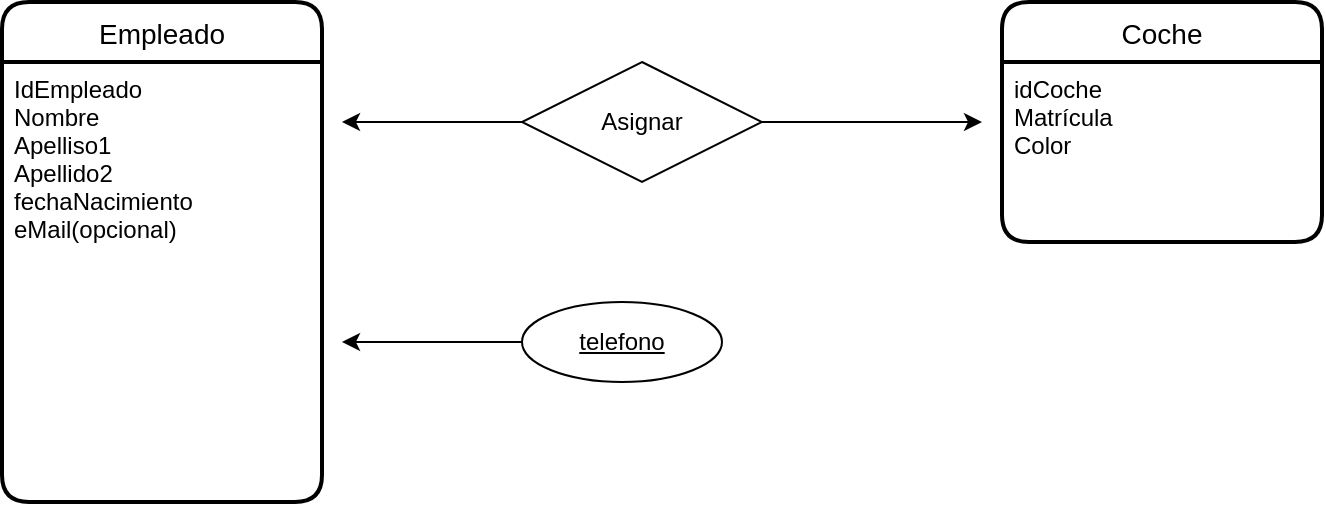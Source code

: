 <mxfile version="20.8.10" type="device" pages="4"><diagram id="R2lEEEUBdFMjLlhIrx00" name="entidades"><mxGraphModel dx="1434" dy="764" grid="1" gridSize="10" guides="1" tooltips="1" connect="1" arrows="1" fold="1" page="1" pageScale="1" pageWidth="850" pageHeight="1100" math="0" shadow="0" extFonts="Permanent Marker^https://fonts.googleapis.com/css?family=Permanent+Marker"><root><mxCell id="0"/><mxCell id="1" parent="0"/><mxCell id="zw_37lfMksL4jFPMKQvm-5" value="Empleado" style="swimlane;childLayout=stackLayout;horizontal=1;startSize=30;horizontalStack=0;rounded=1;fontSize=14;fontStyle=0;strokeWidth=2;resizeParent=0;resizeLast=1;shadow=0;dashed=0;align=center;" vertex="1" parent="1"><mxGeometry x="120" y="280" width="160" height="250" as="geometry"/></mxCell><mxCell id="zw_37lfMksL4jFPMKQvm-6" value="IdEmpleado&#10;Nombre&#10;Apelliso1&#10;Apellido2&#10;fechaNacimiento&#10;eMail(opcional)" style="align=left;strokeColor=none;fillColor=none;spacingLeft=4;fontSize=12;verticalAlign=top;resizable=0;rotatable=0;part=1;" vertex="1" parent="zw_37lfMksL4jFPMKQvm-5"><mxGeometry y="30" width="160" height="220" as="geometry"/></mxCell><mxCell id="zw_37lfMksL4jFPMKQvm-7" value="Coche" style="swimlane;childLayout=stackLayout;horizontal=1;startSize=30;horizontalStack=0;rounded=1;fontSize=14;fontStyle=0;strokeWidth=2;resizeParent=0;resizeLast=1;shadow=0;dashed=0;align=center;" vertex="1" parent="1"><mxGeometry x="620" y="280" width="160" height="120" as="geometry"/></mxCell><mxCell id="zw_37lfMksL4jFPMKQvm-8" value="idCoche&#10;Matrícula&#10;Color" style="align=left;strokeColor=none;fillColor=none;spacingLeft=4;fontSize=12;verticalAlign=top;resizable=0;rotatable=0;part=1;" vertex="1" parent="zw_37lfMksL4jFPMKQvm-7"><mxGeometry y="30" width="160" height="90" as="geometry"/></mxCell><mxCell id="zw_37lfMksL4jFPMKQvm-10" style="edgeStyle=orthogonalEdgeStyle;rounded=0;orthogonalLoop=1;jettySize=auto;html=1;exitX=0;exitY=0.5;exitDx=0;exitDy=0;" edge="1" parent="1" source="zw_37lfMksL4jFPMKQvm-9"><mxGeometry relative="1" as="geometry"><mxPoint x="290" y="340" as="targetPoint"/></mxGeometry></mxCell><mxCell id="zw_37lfMksL4jFPMKQvm-11" style="edgeStyle=orthogonalEdgeStyle;rounded=0;orthogonalLoop=1;jettySize=auto;html=1;exitX=1;exitY=0.5;exitDx=0;exitDy=0;" edge="1" parent="1" source="zw_37lfMksL4jFPMKQvm-9"><mxGeometry relative="1" as="geometry"><mxPoint x="610" y="340" as="targetPoint"/></mxGeometry></mxCell><mxCell id="zw_37lfMksL4jFPMKQvm-9" value="Asignar" style="shape=rhombus;perimeter=rhombusPerimeter;whiteSpace=wrap;html=1;align=center;" vertex="1" parent="1"><mxGeometry x="380" y="310" width="120" height="60" as="geometry"/></mxCell><mxCell id="zw_37lfMksL4jFPMKQvm-13" style="edgeStyle=orthogonalEdgeStyle;rounded=0;orthogonalLoop=1;jettySize=auto;html=1;" edge="1" parent="1" source="zw_37lfMksL4jFPMKQvm-12"><mxGeometry relative="1" as="geometry"><mxPoint x="290" y="450" as="targetPoint"/></mxGeometry></mxCell><mxCell id="zw_37lfMksL4jFPMKQvm-12" value="telefono" style="ellipse;whiteSpace=wrap;html=1;align=center;fontStyle=4;" vertex="1" parent="1"><mxGeometry x="380" y="430" width="100" height="40" as="geometry"/></mxCell></root></mxGraphModel></diagram><diagram id="awpcq_ViJyCwSMotfloe" name="entidades_PK"><mxGraphModel dx="1434" dy="764" grid="1" gridSize="10" guides="1" tooltips="1" connect="1" arrows="1" fold="1" page="1" pageScale="1" pageWidth="827" pageHeight="1169" math="0" shadow="0"><root><mxCell id="0"/><mxCell id="1" parent="0"/><mxCell id="HaqreDnMeWha5cmMDqxY-1" value="Empleado" style="swimlane;childLayout=stackLayout;horizontal=1;startSize=30;horizontalStack=0;rounded=1;fontSize=14;fontStyle=0;strokeWidth=2;resizeParent=0;resizeLast=1;shadow=0;dashed=0;align=center;" vertex="1" parent="1"><mxGeometry x="80" y="160" width="160" height="250" as="geometry"/></mxCell><mxCell id="HaqreDnMeWha5cmMDqxY-2" value="IdEmpleado&#10;Nombre&#10;Apelliso1&#10;Apellido2&#10;fechaNacimiento&#10;eMail(opcional)" style="align=left;strokeColor=none;fillColor=none;spacingLeft=4;fontSize=12;verticalAlign=top;resizable=0;rotatable=0;part=1;" vertex="1" parent="HaqreDnMeWha5cmMDqxY-1"><mxGeometry y="30" width="160" height="220" as="geometry"/></mxCell><mxCell id="HaqreDnMeWha5cmMDqxY-3" value="empleados" style="shape=table;startSize=30;container=1;collapsible=1;childLayout=tableLayout;fixedRows=1;rowLines=0;fontStyle=1;align=center;resizeLast=1;" vertex="1" parent="1"><mxGeometry x="360" y="160" width="180" height="420" as="geometry"/></mxCell><mxCell id="HaqreDnMeWha5cmMDqxY-4" value="" style="shape=tableRow;horizontal=0;startSize=0;swimlaneHead=0;swimlaneBody=0;fillColor=none;collapsible=0;dropTarget=0;points=[[0,0.5],[1,0.5]];portConstraint=eastwest;top=0;left=0;right=0;bottom=1;" vertex="1" parent="HaqreDnMeWha5cmMDqxY-3"><mxGeometry y="30" width="180" height="30" as="geometry"/></mxCell><mxCell id="HaqreDnMeWha5cmMDqxY-5" value="PK" style="shape=partialRectangle;connectable=0;fillColor=none;top=0;left=0;bottom=0;right=0;fontStyle=1;overflow=hidden;" vertex="1" parent="HaqreDnMeWha5cmMDqxY-4"><mxGeometry width="30" height="30" as="geometry"><mxRectangle width="30" height="30" as="alternateBounds"/></mxGeometry></mxCell><mxCell id="HaqreDnMeWha5cmMDqxY-6" value="idEmpleado" style="shape=partialRectangle;connectable=0;fillColor=none;top=0;left=0;bottom=0;right=0;align=left;spacingLeft=6;fontStyle=5;overflow=hidden;" vertex="1" parent="HaqreDnMeWha5cmMDqxY-4"><mxGeometry x="30" width="150" height="30" as="geometry"><mxRectangle width="150" height="30" as="alternateBounds"/></mxGeometry></mxCell><mxCell id="HaqreDnMeWha5cmMDqxY-7" value="" style="shape=tableRow;horizontal=0;startSize=0;swimlaneHead=0;swimlaneBody=0;fillColor=none;collapsible=0;dropTarget=0;points=[[0,0.5],[1,0.5]];portConstraint=eastwest;top=0;left=0;right=0;bottom=0;" vertex="1" parent="HaqreDnMeWha5cmMDqxY-3"><mxGeometry y="60" width="180" height="30" as="geometry"/></mxCell><mxCell id="HaqreDnMeWha5cmMDqxY-8" value="" style="shape=partialRectangle;connectable=0;fillColor=none;top=0;left=0;bottom=0;right=0;editable=1;overflow=hidden;" vertex="1" parent="HaqreDnMeWha5cmMDqxY-7"><mxGeometry width="30" height="30" as="geometry"><mxRectangle width="30" height="30" as="alternateBounds"/></mxGeometry></mxCell><mxCell id="HaqreDnMeWha5cmMDqxY-9" value="Nombre" style="shape=partialRectangle;connectable=0;fillColor=none;top=0;left=0;bottom=0;right=0;align=left;spacingLeft=6;overflow=hidden;fontStyle=4" vertex="1" parent="HaqreDnMeWha5cmMDqxY-7"><mxGeometry x="30" width="150" height="30" as="geometry"><mxRectangle width="150" height="30" as="alternateBounds"/></mxGeometry></mxCell><mxCell id="HaqreDnMeWha5cmMDqxY-10" value="" style="shape=tableRow;horizontal=0;startSize=0;swimlaneHead=0;swimlaneBody=0;fillColor=none;collapsible=0;dropTarget=0;points=[[0,0.5],[1,0.5]];portConstraint=eastwest;top=0;left=0;right=0;bottom=0;" vertex="1" parent="HaqreDnMeWha5cmMDqxY-3"><mxGeometry y="90" width="180" height="30" as="geometry"/></mxCell><mxCell id="HaqreDnMeWha5cmMDqxY-11" value="" style="shape=partialRectangle;connectable=0;fillColor=none;top=0;left=0;bottom=0;right=0;editable=1;overflow=hidden;" vertex="1" parent="HaqreDnMeWha5cmMDqxY-10"><mxGeometry width="30" height="30" as="geometry"><mxRectangle width="30" height="30" as="alternateBounds"/></mxGeometry></mxCell><mxCell id="HaqreDnMeWha5cmMDqxY-12" value="Apellido1" style="shape=partialRectangle;connectable=0;fillColor=none;top=0;left=0;bottom=0;right=0;align=left;spacingLeft=6;overflow=hidden;fontStyle=4" vertex="1" parent="HaqreDnMeWha5cmMDqxY-10"><mxGeometry x="30" width="150" height="30" as="geometry"><mxRectangle width="150" height="30" as="alternateBounds"/></mxGeometry></mxCell><mxCell id="HaqreDnMeWha5cmMDqxY-13" value="" style="shape=tableRow;horizontal=0;startSize=0;swimlaneHead=0;swimlaneBody=0;fillColor=none;collapsible=0;dropTarget=0;points=[[0,0.5],[1,0.5]];portConstraint=eastwest;top=0;left=0;right=0;bottom=0;" vertex="1" parent="HaqreDnMeWha5cmMDqxY-3"><mxGeometry y="120" width="180" height="30" as="geometry"/></mxCell><mxCell id="HaqreDnMeWha5cmMDqxY-14" value="" style="shape=partialRectangle;connectable=0;fillColor=none;top=0;left=0;bottom=0;right=0;editable=1;overflow=hidden;" vertex="1" parent="HaqreDnMeWha5cmMDqxY-13"><mxGeometry width="30" height="30" as="geometry"><mxRectangle width="30" height="30" as="alternateBounds"/></mxGeometry></mxCell><mxCell id="HaqreDnMeWha5cmMDqxY-15" value="Apellido2" style="shape=partialRectangle;connectable=0;fillColor=none;top=0;left=0;bottom=0;right=0;align=left;spacingLeft=6;overflow=hidden;" vertex="1" parent="HaqreDnMeWha5cmMDqxY-13"><mxGeometry x="30" width="150" height="30" as="geometry"><mxRectangle width="150" height="30" as="alternateBounds"/></mxGeometry></mxCell><mxCell id="HaqreDnMeWha5cmMDqxY-16" value="" style="shape=tableRow;horizontal=0;startSize=0;swimlaneHead=0;swimlaneBody=0;fillColor=none;collapsible=0;dropTarget=0;points=[[0,0.5],[1,0.5]];portConstraint=eastwest;top=0;left=0;right=0;bottom=0;" vertex="1" parent="HaqreDnMeWha5cmMDqxY-3"><mxGeometry y="150" width="180" height="30" as="geometry"/></mxCell><mxCell id="HaqreDnMeWha5cmMDqxY-17" value="" style="shape=partialRectangle;connectable=0;fillColor=none;top=0;left=0;bottom=0;right=0;editable=1;overflow=hidden;" vertex="1" parent="HaqreDnMeWha5cmMDqxY-16"><mxGeometry width="30" height="30" as="geometry"><mxRectangle width="30" height="30" as="alternateBounds"/></mxGeometry></mxCell><mxCell id="HaqreDnMeWha5cmMDqxY-18" value="FechaNacimiento" style="shape=partialRectangle;connectable=0;fillColor=none;top=0;left=0;bottom=0;right=0;align=left;spacingLeft=6;overflow=hidden;fontStyle=4" vertex="1" parent="HaqreDnMeWha5cmMDqxY-16"><mxGeometry x="30" width="150" height="30" as="geometry"><mxRectangle width="150" height="30" as="alternateBounds"/></mxGeometry></mxCell><mxCell id="HaqreDnMeWha5cmMDqxY-19" value="" style="shape=tableRow;horizontal=0;startSize=0;swimlaneHead=0;swimlaneBody=0;fillColor=none;collapsible=0;dropTarget=0;points=[[0,0.5],[1,0.5]];portConstraint=eastwest;top=0;left=0;right=0;bottom=0;" vertex="1" parent="HaqreDnMeWha5cmMDqxY-3"><mxGeometry y="180" width="180" height="30" as="geometry"/></mxCell><mxCell id="HaqreDnMeWha5cmMDqxY-20" value="" style="shape=partialRectangle;connectable=0;fillColor=none;top=0;left=0;bottom=0;right=0;editable=1;overflow=hidden;" vertex="1" parent="HaqreDnMeWha5cmMDqxY-19"><mxGeometry width="30" height="30" as="geometry"><mxRectangle width="30" height="30" as="alternateBounds"/></mxGeometry></mxCell><mxCell id="HaqreDnMeWha5cmMDqxY-21" value="eMail" style="shape=partialRectangle;connectable=0;fillColor=none;top=0;left=0;bottom=0;right=0;align=left;spacingLeft=6;overflow=hidden;" vertex="1" parent="HaqreDnMeWha5cmMDqxY-19"><mxGeometry x="30" width="150" height="30" as="geometry"><mxRectangle width="150" height="30" as="alternateBounds"/></mxGeometry></mxCell></root></mxGraphModel></diagram><diagram id="XpFYEXvtQI0kRdkjN7fq" name="Cardinalidad 1-N"><mxGraphModel dx="1434" dy="764" grid="1" gridSize="10" guides="1" tooltips="1" connect="1" arrows="1" fold="1" page="1" pageScale="1" pageWidth="827" pageHeight="1169" math="0" shadow="0"><root><mxCell id="0"/><mxCell id="1" parent="0"/><mxCell id="WuA3ubPJ5JttYAmmpCq1-1" value="empleados" style="shape=table;startSize=30;container=1;collapsible=1;childLayout=tableLayout;fixedRows=1;rowLines=0;fontStyle=1;align=center;resizeLast=1;" vertex="1" parent="1"><mxGeometry x="40" y="160" width="180" height="420" as="geometry"/></mxCell><mxCell id="WuA3ubPJ5JttYAmmpCq1-2" value="" style="shape=tableRow;horizontal=0;startSize=0;swimlaneHead=0;swimlaneBody=0;fillColor=none;collapsible=0;dropTarget=0;points=[[0,0.5],[1,0.5]];portConstraint=eastwest;top=0;left=0;right=0;bottom=1;" vertex="1" parent="WuA3ubPJ5JttYAmmpCq1-1"><mxGeometry y="30" width="180" height="30" as="geometry"/></mxCell><mxCell id="WuA3ubPJ5JttYAmmpCq1-3" value="PK" style="shape=partialRectangle;connectable=0;fillColor=none;top=0;left=0;bottom=0;right=0;fontStyle=1;overflow=hidden;" vertex="1" parent="WuA3ubPJ5JttYAmmpCq1-2"><mxGeometry width="30" height="30" as="geometry"><mxRectangle width="30" height="30" as="alternateBounds"/></mxGeometry></mxCell><mxCell id="WuA3ubPJ5JttYAmmpCq1-4" value="idEmpleado" style="shape=partialRectangle;connectable=0;fillColor=none;top=0;left=0;bottom=0;right=0;align=left;spacingLeft=6;fontStyle=5;overflow=hidden;" vertex="1" parent="WuA3ubPJ5JttYAmmpCq1-2"><mxGeometry x="30" width="150" height="30" as="geometry"><mxRectangle width="150" height="30" as="alternateBounds"/></mxGeometry></mxCell><mxCell id="WuA3ubPJ5JttYAmmpCq1-5" value="" style="shape=tableRow;horizontal=0;startSize=0;swimlaneHead=0;swimlaneBody=0;fillColor=none;collapsible=0;dropTarget=0;points=[[0,0.5],[1,0.5]];portConstraint=eastwest;top=0;left=0;right=0;bottom=0;" vertex="1" parent="WuA3ubPJ5JttYAmmpCq1-1"><mxGeometry y="60" width="180" height="30" as="geometry"/></mxCell><mxCell id="WuA3ubPJ5JttYAmmpCq1-6" value="" style="shape=partialRectangle;connectable=0;fillColor=none;top=0;left=0;bottom=0;right=0;editable=1;overflow=hidden;" vertex="1" parent="WuA3ubPJ5JttYAmmpCq1-5"><mxGeometry width="30" height="30" as="geometry"><mxRectangle width="30" height="30" as="alternateBounds"/></mxGeometry></mxCell><mxCell id="WuA3ubPJ5JttYAmmpCq1-7" value="Nombre" style="shape=partialRectangle;connectable=0;fillColor=none;top=0;left=0;bottom=0;right=0;align=left;spacingLeft=6;overflow=hidden;fontStyle=4" vertex="1" parent="WuA3ubPJ5JttYAmmpCq1-5"><mxGeometry x="30" width="150" height="30" as="geometry"><mxRectangle width="150" height="30" as="alternateBounds"/></mxGeometry></mxCell><mxCell id="WuA3ubPJ5JttYAmmpCq1-8" value="" style="shape=tableRow;horizontal=0;startSize=0;swimlaneHead=0;swimlaneBody=0;fillColor=none;collapsible=0;dropTarget=0;points=[[0,0.5],[1,0.5]];portConstraint=eastwest;top=0;left=0;right=0;bottom=0;" vertex="1" parent="WuA3ubPJ5JttYAmmpCq1-1"><mxGeometry y="90" width="180" height="30" as="geometry"/></mxCell><mxCell id="WuA3ubPJ5JttYAmmpCq1-9" value="" style="shape=partialRectangle;connectable=0;fillColor=none;top=0;left=0;bottom=0;right=0;editable=1;overflow=hidden;" vertex="1" parent="WuA3ubPJ5JttYAmmpCq1-8"><mxGeometry width="30" height="30" as="geometry"><mxRectangle width="30" height="30" as="alternateBounds"/></mxGeometry></mxCell><mxCell id="WuA3ubPJ5JttYAmmpCq1-10" value="Apellido1" style="shape=partialRectangle;connectable=0;fillColor=none;top=0;left=0;bottom=0;right=0;align=left;spacingLeft=6;overflow=hidden;fontStyle=4" vertex="1" parent="WuA3ubPJ5JttYAmmpCq1-8"><mxGeometry x="30" width="150" height="30" as="geometry"><mxRectangle width="150" height="30" as="alternateBounds"/></mxGeometry></mxCell><mxCell id="WuA3ubPJ5JttYAmmpCq1-11" value="" style="shape=tableRow;horizontal=0;startSize=0;swimlaneHead=0;swimlaneBody=0;fillColor=none;collapsible=0;dropTarget=0;points=[[0,0.5],[1,0.5]];portConstraint=eastwest;top=0;left=0;right=0;bottom=0;" vertex="1" parent="WuA3ubPJ5JttYAmmpCq1-1"><mxGeometry y="120" width="180" height="30" as="geometry"/></mxCell><mxCell id="WuA3ubPJ5JttYAmmpCq1-12" value="" style="shape=partialRectangle;connectable=0;fillColor=none;top=0;left=0;bottom=0;right=0;editable=1;overflow=hidden;" vertex="1" parent="WuA3ubPJ5JttYAmmpCq1-11"><mxGeometry width="30" height="30" as="geometry"><mxRectangle width="30" height="30" as="alternateBounds"/></mxGeometry></mxCell><mxCell id="WuA3ubPJ5JttYAmmpCq1-13" value="Apellido2" style="shape=partialRectangle;connectable=0;fillColor=none;top=0;left=0;bottom=0;right=0;align=left;spacingLeft=6;overflow=hidden;" vertex="1" parent="WuA3ubPJ5JttYAmmpCq1-11"><mxGeometry x="30" width="150" height="30" as="geometry"><mxRectangle width="150" height="30" as="alternateBounds"/></mxGeometry></mxCell><mxCell id="WuA3ubPJ5JttYAmmpCq1-14" value="" style="shape=tableRow;horizontal=0;startSize=0;swimlaneHead=0;swimlaneBody=0;fillColor=none;collapsible=0;dropTarget=0;points=[[0,0.5],[1,0.5]];portConstraint=eastwest;top=0;left=0;right=0;bottom=0;" vertex="1" parent="WuA3ubPJ5JttYAmmpCq1-1"><mxGeometry y="150" width="180" height="30" as="geometry"/></mxCell><mxCell id="WuA3ubPJ5JttYAmmpCq1-15" value="" style="shape=partialRectangle;connectable=0;fillColor=none;top=0;left=0;bottom=0;right=0;editable=1;overflow=hidden;" vertex="1" parent="WuA3ubPJ5JttYAmmpCq1-14"><mxGeometry width="30" height="30" as="geometry"><mxRectangle width="30" height="30" as="alternateBounds"/></mxGeometry></mxCell><mxCell id="WuA3ubPJ5JttYAmmpCq1-16" value="FechaNacimiento" style="shape=partialRectangle;connectable=0;fillColor=none;top=0;left=0;bottom=0;right=0;align=left;spacingLeft=6;overflow=hidden;fontStyle=4" vertex="1" parent="WuA3ubPJ5JttYAmmpCq1-14"><mxGeometry x="30" width="150" height="30" as="geometry"><mxRectangle width="150" height="30" as="alternateBounds"/></mxGeometry></mxCell><mxCell id="WuA3ubPJ5JttYAmmpCq1-17" value="" style="shape=tableRow;horizontal=0;startSize=0;swimlaneHead=0;swimlaneBody=0;fillColor=none;collapsible=0;dropTarget=0;points=[[0,0.5],[1,0.5]];portConstraint=eastwest;top=0;left=0;right=0;bottom=0;" vertex="1" parent="WuA3ubPJ5JttYAmmpCq1-1"><mxGeometry y="180" width="180" height="30" as="geometry"/></mxCell><mxCell id="WuA3ubPJ5JttYAmmpCq1-18" value="" style="shape=partialRectangle;connectable=0;fillColor=none;top=0;left=0;bottom=0;right=0;editable=1;overflow=hidden;" vertex="1" parent="WuA3ubPJ5JttYAmmpCq1-17"><mxGeometry width="30" height="30" as="geometry"><mxRectangle width="30" height="30" as="alternateBounds"/></mxGeometry></mxCell><mxCell id="WuA3ubPJ5JttYAmmpCq1-19" value="eMail" style="shape=partialRectangle;connectable=0;fillColor=none;top=0;left=0;bottom=0;right=0;align=left;spacingLeft=6;overflow=hidden;" vertex="1" parent="WuA3ubPJ5JttYAmmpCq1-17"><mxGeometry x="30" width="150" height="30" as="geometry"><mxRectangle width="150" height="30" as="alternateBounds"/></mxGeometry></mxCell><mxCell id="WuA3ubPJ5JttYAmmpCq1-20" value="telefonos empleado" style="shape=table;startSize=30;container=1;collapsible=1;childLayout=tableLayout;fixedRows=1;rowLines=0;fontStyle=1;align=center;resizeLast=1;" vertex="1" parent="1"><mxGeometry x="370" y="160" width="180" height="150" as="geometry"/></mxCell><mxCell id="WuA3ubPJ5JttYAmmpCq1-21" value="" style="shape=tableRow;horizontal=0;startSize=0;swimlaneHead=0;swimlaneBody=0;fillColor=none;collapsible=0;dropTarget=0;points=[[0,0.5],[1,0.5]];portConstraint=eastwest;top=0;left=0;right=0;bottom=0;" vertex="1" parent="WuA3ubPJ5JttYAmmpCq1-20"><mxGeometry y="30" width="180" height="30" as="geometry"/></mxCell><mxCell id="WuA3ubPJ5JttYAmmpCq1-22" value="PK,FK1" style="shape=partialRectangle;connectable=0;fillColor=none;top=0;left=0;bottom=0;right=0;fontStyle=1;overflow=hidden;" vertex="1" parent="WuA3ubPJ5JttYAmmpCq1-21"><mxGeometry width="60" height="30" as="geometry"><mxRectangle width="60" height="30" as="alternateBounds"/></mxGeometry></mxCell><mxCell id="WuA3ubPJ5JttYAmmpCq1-23" value="idEmpleado" style="shape=partialRectangle;connectable=0;fillColor=none;top=0;left=0;bottom=0;right=0;align=left;spacingLeft=6;fontStyle=5;overflow=hidden;" vertex="1" parent="WuA3ubPJ5JttYAmmpCq1-21"><mxGeometry x="60" width="120" height="30" as="geometry"><mxRectangle width="120" height="30" as="alternateBounds"/></mxGeometry></mxCell><mxCell id="WuA3ubPJ5JttYAmmpCq1-24" value="" style="shape=tableRow;horizontal=0;startSize=0;swimlaneHead=0;swimlaneBody=0;fillColor=none;collapsible=0;dropTarget=0;points=[[0,0.5],[1,0.5]];portConstraint=eastwest;top=0;left=0;right=0;bottom=1;" vertex="1" parent="WuA3ubPJ5JttYAmmpCq1-20"><mxGeometry y="60" width="180" height="30" as="geometry"/></mxCell><mxCell id="WuA3ubPJ5JttYAmmpCq1-25" value="PK,FK2" style="shape=partialRectangle;connectable=0;fillColor=none;top=0;left=0;bottom=0;right=0;fontStyle=1;overflow=hidden;" vertex="1" parent="WuA3ubPJ5JttYAmmpCq1-24"><mxGeometry width="60" height="30" as="geometry"><mxRectangle width="60" height="30" as="alternateBounds"/></mxGeometry></mxCell><mxCell id="WuA3ubPJ5JttYAmmpCq1-26" value="Ordinal" style="shape=partialRectangle;connectable=0;fillColor=none;top=0;left=0;bottom=0;right=0;align=left;spacingLeft=6;fontStyle=5;overflow=hidden;" vertex="1" parent="WuA3ubPJ5JttYAmmpCq1-24"><mxGeometry x="60" width="120" height="30" as="geometry"><mxRectangle width="120" height="30" as="alternateBounds"/></mxGeometry></mxCell><mxCell id="WuA3ubPJ5JttYAmmpCq1-27" value="" style="shape=tableRow;horizontal=0;startSize=0;swimlaneHead=0;swimlaneBody=0;fillColor=none;collapsible=0;dropTarget=0;points=[[0,0.5],[1,0.5]];portConstraint=eastwest;top=0;left=0;right=0;bottom=0;" vertex="1" parent="WuA3ubPJ5JttYAmmpCq1-20"><mxGeometry y="90" width="180" height="30" as="geometry"/></mxCell><mxCell id="WuA3ubPJ5JttYAmmpCq1-28" value="" style="shape=partialRectangle;connectable=0;fillColor=none;top=0;left=0;bottom=0;right=0;editable=1;overflow=hidden;" vertex="1" parent="WuA3ubPJ5JttYAmmpCq1-27"><mxGeometry width="60" height="30" as="geometry"><mxRectangle width="60" height="30" as="alternateBounds"/></mxGeometry></mxCell><mxCell id="WuA3ubPJ5JttYAmmpCq1-29" value="telefono" style="shape=partialRectangle;connectable=0;fillColor=none;top=0;left=0;bottom=0;right=0;align=left;spacingLeft=6;overflow=hidden;" vertex="1" parent="WuA3ubPJ5JttYAmmpCq1-27"><mxGeometry x="60" width="120" height="30" as="geometry"><mxRectangle width="120" height="30" as="alternateBounds"/></mxGeometry></mxCell><mxCell id="WuA3ubPJ5JttYAmmpCq1-30" value="" style="shape=tableRow;horizontal=0;startSize=0;swimlaneHead=0;swimlaneBody=0;fillColor=none;collapsible=0;dropTarget=0;points=[[0,0.5],[1,0.5]];portConstraint=eastwest;top=0;left=0;right=0;bottom=0;" vertex="1" parent="WuA3ubPJ5JttYAmmpCq1-20"><mxGeometry y="120" width="180" height="30" as="geometry"/></mxCell><mxCell id="WuA3ubPJ5JttYAmmpCq1-31" value="" style="shape=partialRectangle;connectable=0;fillColor=none;top=0;left=0;bottom=0;right=0;editable=1;overflow=hidden;" vertex="1" parent="WuA3ubPJ5JttYAmmpCq1-30"><mxGeometry width="60" height="30" as="geometry"><mxRectangle width="60" height="30" as="alternateBounds"/></mxGeometry></mxCell><mxCell id="WuA3ubPJ5JttYAmmpCq1-32" value="Row 4" style="shape=partialRectangle;connectable=0;fillColor=none;top=0;left=0;bottom=0;right=0;align=left;spacingLeft=6;overflow=hidden;" vertex="1" parent="WuA3ubPJ5JttYAmmpCq1-30"><mxGeometry x="60" width="120" height="30" as="geometry"><mxRectangle width="120" height="30" as="alternateBounds"/></mxGeometry></mxCell><mxCell id="WuA3ubPJ5JttYAmmpCq1-33" value="Cardinalidad 1 a N" style="text;html=1;align=center;verticalAlign=middle;resizable=0;points=[];autosize=1;strokeColor=none;fillColor=none;fontSize=16;fontStyle=1" vertex="1" parent="1"><mxGeometry x="210" y="35" width="160" height="30" as="geometry"/></mxCell></root></mxGraphModel></diagram><diagram id="DXUAoMEtGBePjCiJ8jrn" name="Cardinalidad N-N"><mxGraphModel dx="1434" dy="764" grid="1" gridSize="10" guides="1" tooltips="1" connect="1" arrows="1" fold="1" page="1" pageScale="1" pageWidth="827" pageHeight="1169" math="0" shadow="0"><root><mxCell id="0"/><mxCell id="1" parent="0"/><mxCell id="4Z31uuMi2GICm5KfrMbx-1" value="empleados" style="shape=table;startSize=30;container=1;collapsible=1;childLayout=tableLayout;fixedRows=1;rowLines=0;fontStyle=1;align=center;resizeLast=1;" vertex="1" parent="1"><mxGeometry x="40" y="160" width="180" height="420" as="geometry"/></mxCell><mxCell id="4Z31uuMi2GICm5KfrMbx-2" value="" style="shape=tableRow;horizontal=0;startSize=0;swimlaneHead=0;swimlaneBody=0;fillColor=none;collapsible=0;dropTarget=0;points=[[0,0.5],[1,0.5]];portConstraint=eastwest;top=0;left=0;right=0;bottom=1;" vertex="1" parent="4Z31uuMi2GICm5KfrMbx-1"><mxGeometry y="30" width="180" height="30" as="geometry"/></mxCell><mxCell id="4Z31uuMi2GICm5KfrMbx-3" value="PK" style="shape=partialRectangle;connectable=0;fillColor=none;top=0;left=0;bottom=0;right=0;fontStyle=1;overflow=hidden;" vertex="1" parent="4Z31uuMi2GICm5KfrMbx-2"><mxGeometry width="30" height="30" as="geometry"><mxRectangle width="30" height="30" as="alternateBounds"/></mxGeometry></mxCell><mxCell id="4Z31uuMi2GICm5KfrMbx-4" value="idEmpleado" style="shape=partialRectangle;connectable=0;fillColor=none;top=0;left=0;bottom=0;right=0;align=left;spacingLeft=6;fontStyle=5;overflow=hidden;" vertex="1" parent="4Z31uuMi2GICm5KfrMbx-2"><mxGeometry x="30" width="150" height="30" as="geometry"><mxRectangle width="150" height="30" as="alternateBounds"/></mxGeometry></mxCell><mxCell id="4Z31uuMi2GICm5KfrMbx-5" value="" style="shape=tableRow;horizontal=0;startSize=0;swimlaneHead=0;swimlaneBody=0;fillColor=none;collapsible=0;dropTarget=0;points=[[0,0.5],[1,0.5]];portConstraint=eastwest;top=0;left=0;right=0;bottom=0;" vertex="1" parent="4Z31uuMi2GICm5KfrMbx-1"><mxGeometry y="60" width="180" height="30" as="geometry"/></mxCell><mxCell id="4Z31uuMi2GICm5KfrMbx-6" value="" style="shape=partialRectangle;connectable=0;fillColor=none;top=0;left=0;bottom=0;right=0;editable=1;overflow=hidden;" vertex="1" parent="4Z31uuMi2GICm5KfrMbx-5"><mxGeometry width="30" height="30" as="geometry"><mxRectangle width="30" height="30" as="alternateBounds"/></mxGeometry></mxCell><mxCell id="4Z31uuMi2GICm5KfrMbx-7" value="Nombre" style="shape=partialRectangle;connectable=0;fillColor=none;top=0;left=0;bottom=0;right=0;align=left;spacingLeft=6;overflow=hidden;fontStyle=4" vertex="1" parent="4Z31uuMi2GICm5KfrMbx-5"><mxGeometry x="30" width="150" height="30" as="geometry"><mxRectangle width="150" height="30" as="alternateBounds"/></mxGeometry></mxCell><mxCell id="4Z31uuMi2GICm5KfrMbx-8" value="" style="shape=tableRow;horizontal=0;startSize=0;swimlaneHead=0;swimlaneBody=0;fillColor=none;collapsible=0;dropTarget=0;points=[[0,0.5],[1,0.5]];portConstraint=eastwest;top=0;left=0;right=0;bottom=0;" vertex="1" parent="4Z31uuMi2GICm5KfrMbx-1"><mxGeometry y="90" width="180" height="30" as="geometry"/></mxCell><mxCell id="4Z31uuMi2GICm5KfrMbx-9" value="" style="shape=partialRectangle;connectable=0;fillColor=none;top=0;left=0;bottom=0;right=0;editable=1;overflow=hidden;" vertex="1" parent="4Z31uuMi2GICm5KfrMbx-8"><mxGeometry width="30" height="30" as="geometry"><mxRectangle width="30" height="30" as="alternateBounds"/></mxGeometry></mxCell><mxCell id="4Z31uuMi2GICm5KfrMbx-10" value="Apellido1" style="shape=partialRectangle;connectable=0;fillColor=none;top=0;left=0;bottom=0;right=0;align=left;spacingLeft=6;overflow=hidden;fontStyle=4" vertex="1" parent="4Z31uuMi2GICm5KfrMbx-8"><mxGeometry x="30" width="150" height="30" as="geometry"><mxRectangle width="150" height="30" as="alternateBounds"/></mxGeometry></mxCell><mxCell id="4Z31uuMi2GICm5KfrMbx-11" value="" style="shape=tableRow;horizontal=0;startSize=0;swimlaneHead=0;swimlaneBody=0;fillColor=none;collapsible=0;dropTarget=0;points=[[0,0.5],[1,0.5]];portConstraint=eastwest;top=0;left=0;right=0;bottom=0;" vertex="1" parent="4Z31uuMi2GICm5KfrMbx-1"><mxGeometry y="120" width="180" height="30" as="geometry"/></mxCell><mxCell id="4Z31uuMi2GICm5KfrMbx-12" value="" style="shape=partialRectangle;connectable=0;fillColor=none;top=0;left=0;bottom=0;right=0;editable=1;overflow=hidden;" vertex="1" parent="4Z31uuMi2GICm5KfrMbx-11"><mxGeometry width="30" height="30" as="geometry"><mxRectangle width="30" height="30" as="alternateBounds"/></mxGeometry></mxCell><mxCell id="4Z31uuMi2GICm5KfrMbx-13" value="Apellido2" style="shape=partialRectangle;connectable=0;fillColor=none;top=0;left=0;bottom=0;right=0;align=left;spacingLeft=6;overflow=hidden;" vertex="1" parent="4Z31uuMi2GICm5KfrMbx-11"><mxGeometry x="30" width="150" height="30" as="geometry"><mxRectangle width="150" height="30" as="alternateBounds"/></mxGeometry></mxCell><mxCell id="4Z31uuMi2GICm5KfrMbx-14" value="" style="shape=tableRow;horizontal=0;startSize=0;swimlaneHead=0;swimlaneBody=0;fillColor=none;collapsible=0;dropTarget=0;points=[[0,0.5],[1,0.5]];portConstraint=eastwest;top=0;left=0;right=0;bottom=0;" vertex="1" parent="4Z31uuMi2GICm5KfrMbx-1"><mxGeometry y="150" width="180" height="30" as="geometry"/></mxCell><mxCell id="4Z31uuMi2GICm5KfrMbx-15" value="" style="shape=partialRectangle;connectable=0;fillColor=none;top=0;left=0;bottom=0;right=0;editable=1;overflow=hidden;" vertex="1" parent="4Z31uuMi2GICm5KfrMbx-14"><mxGeometry width="30" height="30" as="geometry"><mxRectangle width="30" height="30" as="alternateBounds"/></mxGeometry></mxCell><mxCell id="4Z31uuMi2GICm5KfrMbx-16" value="FechaNacimiento" style="shape=partialRectangle;connectable=0;fillColor=none;top=0;left=0;bottom=0;right=0;align=left;spacingLeft=6;overflow=hidden;fontStyle=4" vertex="1" parent="4Z31uuMi2GICm5KfrMbx-14"><mxGeometry x="30" width="150" height="30" as="geometry"><mxRectangle width="150" height="30" as="alternateBounds"/></mxGeometry></mxCell><mxCell id="4Z31uuMi2GICm5KfrMbx-17" value="" style="shape=tableRow;horizontal=0;startSize=0;swimlaneHead=0;swimlaneBody=0;fillColor=none;collapsible=0;dropTarget=0;points=[[0,0.5],[1,0.5]];portConstraint=eastwest;top=0;left=0;right=0;bottom=0;" vertex="1" parent="4Z31uuMi2GICm5KfrMbx-1"><mxGeometry y="180" width="180" height="30" as="geometry"/></mxCell><mxCell id="4Z31uuMi2GICm5KfrMbx-18" value="" style="shape=partialRectangle;connectable=0;fillColor=none;top=0;left=0;bottom=0;right=0;editable=1;overflow=hidden;" vertex="1" parent="4Z31uuMi2GICm5KfrMbx-17"><mxGeometry width="30" height="30" as="geometry"><mxRectangle width="30" height="30" as="alternateBounds"/></mxGeometry></mxCell><mxCell id="4Z31uuMi2GICm5KfrMbx-19" value="eMail" style="shape=partialRectangle;connectable=0;fillColor=none;top=0;left=0;bottom=0;right=0;align=left;spacingLeft=6;overflow=hidden;" vertex="1" parent="4Z31uuMi2GICm5KfrMbx-17"><mxGeometry x="30" width="150" height="30" as="geometry"><mxRectangle width="150" height="30" as="alternateBounds"/></mxGeometry></mxCell><mxCell id="4Z31uuMi2GICm5KfrMbx-20" value="Cardinalidad N a N&lt;br style=&quot;font-size: 20px;&quot;&gt;" style="text;html=1;strokeColor=none;fillColor=none;align=center;verticalAlign=middle;whiteSpace=wrap;rounded=0;fontSize=20;fontStyle=1" vertex="1" parent="1"><mxGeometry x="240" y="40" width="240" height="30" as="geometry"/></mxCell><mxCell id="4Z31uuMi2GICm5KfrMbx-21" value="cursos" style="shape=table;startSize=20;container=1;collapsible=1;childLayout=tableLayout;fixedRows=1;rowLines=0;fontStyle=1;align=center;resizeLast=1;fontSize=17;" vertex="1" parent="1"><mxGeometry x="600" y="160" width="180" height="120" as="geometry"/></mxCell><mxCell id="4Z31uuMi2GICm5KfrMbx-22" value="" style="shape=tableRow;horizontal=0;startSize=0;swimlaneHead=0;swimlaneBody=0;fillColor=none;collapsible=0;dropTarget=0;points=[[0,0.5],[1,0.5]];portConstraint=eastwest;top=0;left=0;right=0;bottom=1;fontSize=20;" vertex="1" parent="4Z31uuMi2GICm5KfrMbx-21"><mxGeometry y="20" width="180" height="30" as="geometry"/></mxCell><mxCell id="4Z31uuMi2GICm5KfrMbx-23" value="PK" style="shape=partialRectangle;connectable=0;fillColor=none;top=0;left=0;bottom=0;right=0;fontStyle=1;overflow=hidden;fontSize=20;" vertex="1" parent="4Z31uuMi2GICm5KfrMbx-22"><mxGeometry width="30" height="30" as="geometry"><mxRectangle width="30" height="30" as="alternateBounds"/></mxGeometry></mxCell><mxCell id="4Z31uuMi2GICm5KfrMbx-24" value="idCurso" style="shape=partialRectangle;connectable=0;fillColor=none;top=0;left=0;bottom=0;right=0;align=left;spacingLeft=6;fontStyle=5;overflow=hidden;fontSize=20;" vertex="1" parent="4Z31uuMi2GICm5KfrMbx-22"><mxGeometry x="30" width="150" height="30" as="geometry"><mxRectangle width="150" height="30" as="alternateBounds"/></mxGeometry></mxCell><mxCell id="4Z31uuMi2GICm5KfrMbx-25" value="" style="shape=tableRow;horizontal=0;startSize=0;swimlaneHead=0;swimlaneBody=0;fillColor=none;collapsible=0;dropTarget=0;points=[[0,0.5],[1,0.5]];portConstraint=eastwest;top=0;left=0;right=0;bottom=0;fontSize=20;" vertex="1" parent="4Z31uuMi2GICm5KfrMbx-21"><mxGeometry y="50" width="180" height="30" as="geometry"/></mxCell><mxCell id="4Z31uuMi2GICm5KfrMbx-26" value="" style="shape=partialRectangle;connectable=0;fillColor=none;top=0;left=0;bottom=0;right=0;editable=1;overflow=hidden;fontSize=20;" vertex="1" parent="4Z31uuMi2GICm5KfrMbx-25"><mxGeometry width="30" height="30" as="geometry"><mxRectangle width="30" height="30" as="alternateBounds"/></mxGeometry></mxCell><mxCell id="4Z31uuMi2GICm5KfrMbx-27" value="Nombre" style="shape=partialRectangle;connectable=0;fillColor=none;top=0;left=0;bottom=0;right=0;align=left;spacingLeft=6;overflow=hidden;fontSize=20;" vertex="1" parent="4Z31uuMi2GICm5KfrMbx-25"><mxGeometry x="30" width="150" height="30" as="geometry"><mxRectangle width="150" height="30" as="alternateBounds"/></mxGeometry></mxCell><mxCell id="4Z31uuMi2GICm5KfrMbx-31" value="" style="shape=tableRow;horizontal=0;startSize=0;swimlaneHead=0;swimlaneBody=0;fillColor=none;collapsible=0;dropTarget=0;points=[[0,0.5],[1,0.5]];portConstraint=eastwest;top=0;left=0;right=0;bottom=0;fontSize=20;" vertex="1" parent="4Z31uuMi2GICm5KfrMbx-21"><mxGeometry y="80" width="180" height="30" as="geometry"/></mxCell><mxCell id="4Z31uuMi2GICm5KfrMbx-32" value="" style="shape=partialRectangle;connectable=0;fillColor=none;top=0;left=0;bottom=0;right=0;editable=1;overflow=hidden;fontSize=20;" vertex="1" parent="4Z31uuMi2GICm5KfrMbx-31"><mxGeometry width="30" height="30" as="geometry"><mxRectangle width="30" height="30" as="alternateBounds"/></mxGeometry></mxCell><mxCell id="4Z31uuMi2GICm5KfrMbx-33" value="" style="shape=partialRectangle;connectable=0;fillColor=none;top=0;left=0;bottom=0;right=0;align=left;spacingLeft=6;overflow=hidden;fontSize=20;" vertex="1" parent="4Z31uuMi2GICm5KfrMbx-31"><mxGeometry x="30" width="150" height="30" as="geometry"><mxRectangle width="150" height="30" as="alternateBounds"/></mxGeometry></mxCell><mxCell id="4Z31uuMi2GICm5KfrMbx-34" value="Cursos_Empleado" style="shape=table;startSize=30;container=1;collapsible=1;childLayout=tableLayout;fixedRows=1;rowLines=0;fontStyle=1;align=center;resizeLast=1;fontSize=20;" vertex="1" parent="1"><mxGeometry x="320" y="160" width="210" height="150" as="geometry"/></mxCell><mxCell id="4Z31uuMi2GICm5KfrMbx-35" value="" style="shape=tableRow;horizontal=0;startSize=0;swimlaneHead=0;swimlaneBody=0;fillColor=none;collapsible=0;dropTarget=0;points=[[0,0.5],[1,0.5]];portConstraint=eastwest;top=0;left=0;right=0;bottom=0;fontSize=20;" vertex="1" parent="4Z31uuMi2GICm5KfrMbx-34"><mxGeometry y="30" width="210" height="30" as="geometry"/></mxCell><mxCell id="4Z31uuMi2GICm5KfrMbx-36" value="PK,FK1" style="shape=partialRectangle;connectable=0;fillColor=none;top=0;left=0;bottom=0;right=0;fontStyle=1;overflow=hidden;fontSize=20;" vertex="1" parent="4Z31uuMi2GICm5KfrMbx-35"><mxGeometry width="60" height="30" as="geometry"><mxRectangle width="60" height="30" as="alternateBounds"/></mxGeometry></mxCell><mxCell id="4Z31uuMi2GICm5KfrMbx-37" value="idEmpleado" style="shape=partialRectangle;connectable=0;fillColor=none;top=0;left=0;bottom=0;right=0;align=left;spacingLeft=6;fontStyle=5;overflow=hidden;fontSize=20;" vertex="1" parent="4Z31uuMi2GICm5KfrMbx-35"><mxGeometry x="60" width="150" height="30" as="geometry"><mxRectangle width="150" height="30" as="alternateBounds"/></mxGeometry></mxCell><mxCell id="4Z31uuMi2GICm5KfrMbx-38" value="" style="shape=tableRow;horizontal=0;startSize=0;swimlaneHead=0;swimlaneBody=0;fillColor=none;collapsible=0;dropTarget=0;points=[[0,0.5],[1,0.5]];portConstraint=eastwest;top=0;left=0;right=0;bottom=1;fontSize=20;" vertex="1" parent="4Z31uuMi2GICm5KfrMbx-34"><mxGeometry y="60" width="210" height="30" as="geometry"/></mxCell><mxCell id="4Z31uuMi2GICm5KfrMbx-39" value="PK,FK2" style="shape=partialRectangle;connectable=0;fillColor=none;top=0;left=0;bottom=0;right=0;fontStyle=1;overflow=hidden;fontSize=20;" vertex="1" parent="4Z31uuMi2GICm5KfrMbx-38"><mxGeometry width="60" height="30" as="geometry"><mxRectangle width="60" height="30" as="alternateBounds"/></mxGeometry></mxCell><mxCell id="4Z31uuMi2GICm5KfrMbx-40" value="idCurso" style="shape=partialRectangle;connectable=0;fillColor=none;top=0;left=0;bottom=0;right=0;align=left;spacingLeft=6;fontStyle=5;overflow=hidden;fontSize=20;" vertex="1" parent="4Z31uuMi2GICm5KfrMbx-38"><mxGeometry x="60" width="150" height="30" as="geometry"><mxRectangle width="150" height="30" as="alternateBounds"/></mxGeometry></mxCell><mxCell id="4Z31uuMi2GICm5KfrMbx-41" value="" style="shape=tableRow;horizontal=0;startSize=0;swimlaneHead=0;swimlaneBody=0;fillColor=none;collapsible=0;dropTarget=0;points=[[0,0.5],[1,0.5]];portConstraint=eastwest;top=0;left=0;right=0;bottom=0;fontSize=20;" vertex="1" parent="4Z31uuMi2GICm5KfrMbx-34"><mxGeometry y="90" width="210" height="30" as="geometry"/></mxCell><mxCell id="4Z31uuMi2GICm5KfrMbx-42" value="" style="shape=partialRectangle;connectable=0;fillColor=none;top=0;left=0;bottom=0;right=0;editable=1;overflow=hidden;fontSize=20;" vertex="1" parent="4Z31uuMi2GICm5KfrMbx-41"><mxGeometry width="60" height="30" as="geometry"><mxRectangle width="60" height="30" as="alternateBounds"/></mxGeometry></mxCell><mxCell id="4Z31uuMi2GICm5KfrMbx-43" value="" style="shape=partialRectangle;connectable=0;fillColor=none;top=0;left=0;bottom=0;right=0;align=left;spacingLeft=6;overflow=hidden;fontSize=20;" vertex="1" parent="4Z31uuMi2GICm5KfrMbx-41"><mxGeometry x="60" width="150" height="30" as="geometry"><mxRectangle width="150" height="30" as="alternateBounds"/></mxGeometry></mxCell><mxCell id="4Z31uuMi2GICm5KfrMbx-44" value="" style="shape=tableRow;horizontal=0;startSize=0;swimlaneHead=0;swimlaneBody=0;fillColor=none;collapsible=0;dropTarget=0;points=[[0,0.5],[1,0.5]];portConstraint=eastwest;top=0;left=0;right=0;bottom=0;fontSize=20;" vertex="1" parent="4Z31uuMi2GICm5KfrMbx-34"><mxGeometry y="120" width="210" height="30" as="geometry"/></mxCell><mxCell id="4Z31uuMi2GICm5KfrMbx-45" value="" style="shape=partialRectangle;connectable=0;fillColor=none;top=0;left=0;bottom=0;right=0;editable=1;overflow=hidden;fontSize=20;" vertex="1" parent="4Z31uuMi2GICm5KfrMbx-44"><mxGeometry width="60" height="30" as="geometry"><mxRectangle width="60" height="30" as="alternateBounds"/></mxGeometry></mxCell><mxCell id="4Z31uuMi2GICm5KfrMbx-46" value="" style="shape=partialRectangle;connectable=0;fillColor=none;top=0;left=0;bottom=0;right=0;align=left;spacingLeft=6;overflow=hidden;fontSize=17;" vertex="1" parent="4Z31uuMi2GICm5KfrMbx-44"><mxGeometry x="60" width="150" height="30" as="geometry"><mxRectangle width="150" height="30" as="alternateBounds"/></mxGeometry></mxCell><mxCell id="4Z31uuMi2GICm5KfrMbx-47" value="" style="edgeStyle=entityRelationEdgeStyle;fontSize=12;html=1;endArrow=ERoneToMany;rounded=0;entryX=0;entryY=0.5;entryDx=0;entryDy=0;" edge="1" parent="1" target="4Z31uuMi2GICm5KfrMbx-35"><mxGeometry width="100" height="100" relative="1" as="geometry"><mxPoint x="220" y="210" as="sourcePoint"/><mxPoint x="320" y="110" as="targetPoint"/></mxGeometry></mxCell><mxCell id="4Z31uuMi2GICm5KfrMbx-50" value="" style="edgeStyle=entityRelationEdgeStyle;fontSize=12;html=1;endArrow=ERoneToMany;rounded=0;" edge="1" parent="1" source="4Z31uuMi2GICm5KfrMbx-22" target="4Z31uuMi2GICm5KfrMbx-38"><mxGeometry width="100" height="100" relative="1" as="geometry"><mxPoint x="360" y="420" as="sourcePoint"/><mxPoint x="460" y="320" as="targetPoint"/></mxGeometry></mxCell><mxCell id="4Z31uuMi2GICm5KfrMbx-51" value="1:n" style="text;html=1;align=center;verticalAlign=middle;resizable=0;points=[];autosize=1;strokeColor=none;fillColor=none;fontSize=17;" vertex="1" parent="1"><mxGeometry x="255" y="180" width="50" height="30" as="geometry"/></mxCell><mxCell id="4Z31uuMi2GICm5KfrMbx-52" value="n:1" style="text;html=1;align=center;verticalAlign=middle;resizable=0;points=[];autosize=1;strokeColor=none;fillColor=none;fontSize=17;" vertex="1" parent="1"><mxGeometry x="540" y="170" width="50" height="30" as="geometry"/></mxCell></root></mxGraphModel></diagram></mxfile>